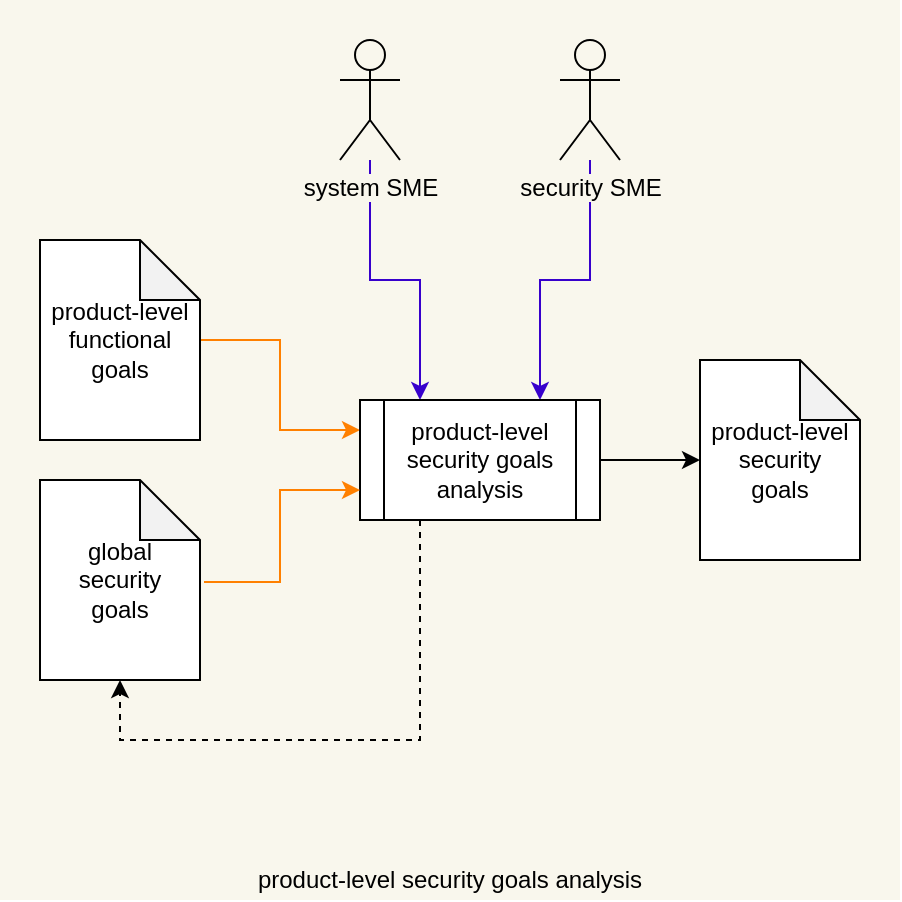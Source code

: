 <mxfile version="20.2.3" type="device"><diagram id="E2ULkJl6go0xUk4_vNiQ" name="Page-1"><mxGraphModel dx="1763" dy="1200" grid="1" gridSize="10" guides="1" tooltips="1" connect="1" arrows="1" fold="1" page="0" pageScale="1" pageWidth="1100" pageHeight="850" math="0" shadow="0"><root><mxCell id="0"/><mxCell id="1" parent="0"/><mxCell id="T9uYkhnXP1cCb1YAXDwV-2" value="" style="rounded=0;whiteSpace=wrap;html=1;fillColor=#f9f7ed;strokeColor=none;" parent="1" vertex="1"><mxGeometry x="180" y="170" width="450" height="450" as="geometry"/></mxCell><mxCell id="H5XpePlX6ZwJJM3T6B_w-3" style="edgeStyle=orthogonalEdgeStyle;rounded=0;orthogonalLoop=1;jettySize=auto;html=1;exitX=0.25;exitY=1;exitDx=0;exitDy=0;entryX=0.5;entryY=1;entryDx=0;entryDy=0;entryPerimeter=0;dashed=1;" parent="1" source="XKbH0hADGiryWMfeD4Mq-48" target="H5XpePlX6ZwJJM3T6B_w-1" edge="1"><mxGeometry relative="1" as="geometry"><Array as="points"><mxPoint x="390" y="540"/><mxPoint x="240" y="540"/></Array></mxGeometry></mxCell><mxCell id="XKbH0hADGiryWMfeD4Mq-39" style="edgeStyle=orthogonalEdgeStyle;rounded=0;orthogonalLoop=1;jettySize=auto;html=1;entryX=0.25;entryY=0;entryDx=0;entryDy=0;fillColor=#6a00ff;strokeColor=#3700CC;" parent="1" source="XKbH0hADGiryWMfeD4Mq-5" target="XKbH0hADGiryWMfeD4Mq-48" edge="1"><mxGeometry relative="1" as="geometry"><Array as="points"><mxPoint x="365" y="310"/><mxPoint x="390" y="310"/></Array></mxGeometry></mxCell><mxCell id="XKbH0hADGiryWMfeD4Mq-5" value="&lt;span style=&quot;background-color: rgb(249 , 247 , 237)&quot;&gt;system SME&lt;/span&gt;" style="shape=umlActor;verticalLabelPosition=bottom;labelBackgroundColor=#ffffff;verticalAlign=top;html=1;outlineConnect=0;fillColor=none;" parent="1" vertex="1"><mxGeometry x="350" y="190" width="30" height="60" as="geometry"/></mxCell><mxCell id="XKbH0hADGiryWMfeD4Mq-40" style="edgeStyle=orthogonalEdgeStyle;rounded=0;orthogonalLoop=1;jettySize=auto;html=1;entryX=0.75;entryY=0;entryDx=0;entryDy=0;fillColor=#6a00ff;strokeColor=#3700CC;" parent="1" source="XKbH0hADGiryWMfeD4Mq-7" target="XKbH0hADGiryWMfeD4Mq-48" edge="1"><mxGeometry relative="1" as="geometry"><Array as="points"><mxPoint x="475" y="310"/><mxPoint x="450" y="310"/></Array></mxGeometry></mxCell><mxCell id="XKbH0hADGiryWMfeD4Mq-7" value="&lt;span style=&quot;background-color: rgb(249 , 247 , 237)&quot;&gt;security SME&lt;/span&gt;" style="shape=umlActor;verticalLabelPosition=bottom;labelBackgroundColor=#ffffff;verticalAlign=top;html=1;outlineConnect=0;fillColor=none;" parent="1" vertex="1"><mxGeometry x="460" y="190" width="30" height="60" as="geometry"/></mxCell><mxCell id="XKbH0hADGiryWMfeD4Mq-22" style="edgeStyle=orthogonalEdgeStyle;rounded=0;orthogonalLoop=1;jettySize=auto;html=1;entryX=0;entryY=0.25;entryDx=0;entryDy=0;strokeColor=#FF8000;" parent="1" source="XKbH0hADGiryWMfeD4Mq-9" target="XKbH0hADGiryWMfeD4Mq-48" edge="1"><mxGeometry relative="1" as="geometry"/></mxCell><mxCell id="XKbH0hADGiryWMfeD4Mq-9" value="product-level functional&lt;br&gt;goals" style="shape=note;whiteSpace=wrap;html=1;backgroundOutline=1;darkOpacity=0.05;" parent="1" vertex="1"><mxGeometry x="200" y="290" width="80" height="100" as="geometry"/></mxCell><mxCell id="XKbH0hADGiryWMfeD4Mq-24" style="edgeStyle=orthogonalEdgeStyle;rounded=0;orthogonalLoop=1;jettySize=auto;html=1;entryX=0;entryY=0.5;entryDx=0;entryDy=0;exitX=1;exitY=0.5;exitDx=0;exitDy=0;entryPerimeter=0;" parent="1" source="XKbH0hADGiryWMfeD4Mq-48" target="8ABmSXp1aVmwxvK26rjk-1" edge="1"><mxGeometry relative="1" as="geometry"><mxPoint x="650" y="390" as="sourcePoint"/></mxGeometry></mxCell><mxCell id="XKbH0hADGiryWMfeD4Mq-48" value="product-level security goals&lt;br&gt;analysis" style="shape=process;whiteSpace=wrap;html=1;backgroundOutline=1;" parent="1" vertex="1"><mxGeometry x="360" y="370" width="120" height="60" as="geometry"/></mxCell><mxCell id="H5XpePlX6ZwJJM3T6B_w-2" style="edgeStyle=orthogonalEdgeStyle;rounded=0;orthogonalLoop=1;jettySize=auto;html=1;exitX=1.025;exitY=0.51;exitDx=0;exitDy=0;exitPerimeter=0;entryX=0;entryY=0.75;entryDx=0;entryDy=0;strokeColor=#FF8000;" parent="1" source="H5XpePlX6ZwJJM3T6B_w-1" target="XKbH0hADGiryWMfeD4Mq-48" edge="1"><mxGeometry relative="1" as="geometry"/></mxCell><mxCell id="H5XpePlX6ZwJJM3T6B_w-1" value="global&lt;br&gt;security&lt;br&gt;goals" style="shape=note;whiteSpace=wrap;html=1;backgroundOutline=1;darkOpacity=0.05;" parent="1" vertex="1"><mxGeometry x="200" y="410" width="80" height="100" as="geometry"/></mxCell><mxCell id="T9uYkhnXP1cCb1YAXDwV-4" value="product-level security goals analysis" style="text;html=1;strokeColor=none;fillColor=none;align=center;verticalAlign=middle;whiteSpace=wrap;rounded=0;" parent="1" vertex="1"><mxGeometry x="180" y="600" width="450" height="20" as="geometry"/></mxCell><mxCell id="8ABmSXp1aVmwxvK26rjk-1" value="product-level&lt;br&gt;security&lt;br&gt;goals" style="shape=note;whiteSpace=wrap;html=1;backgroundOutline=1;darkOpacity=0.05;" parent="1" vertex="1"><mxGeometry x="530" y="350" width="80" height="100" as="geometry"/></mxCell></root></mxGraphModel></diagram></mxfile>